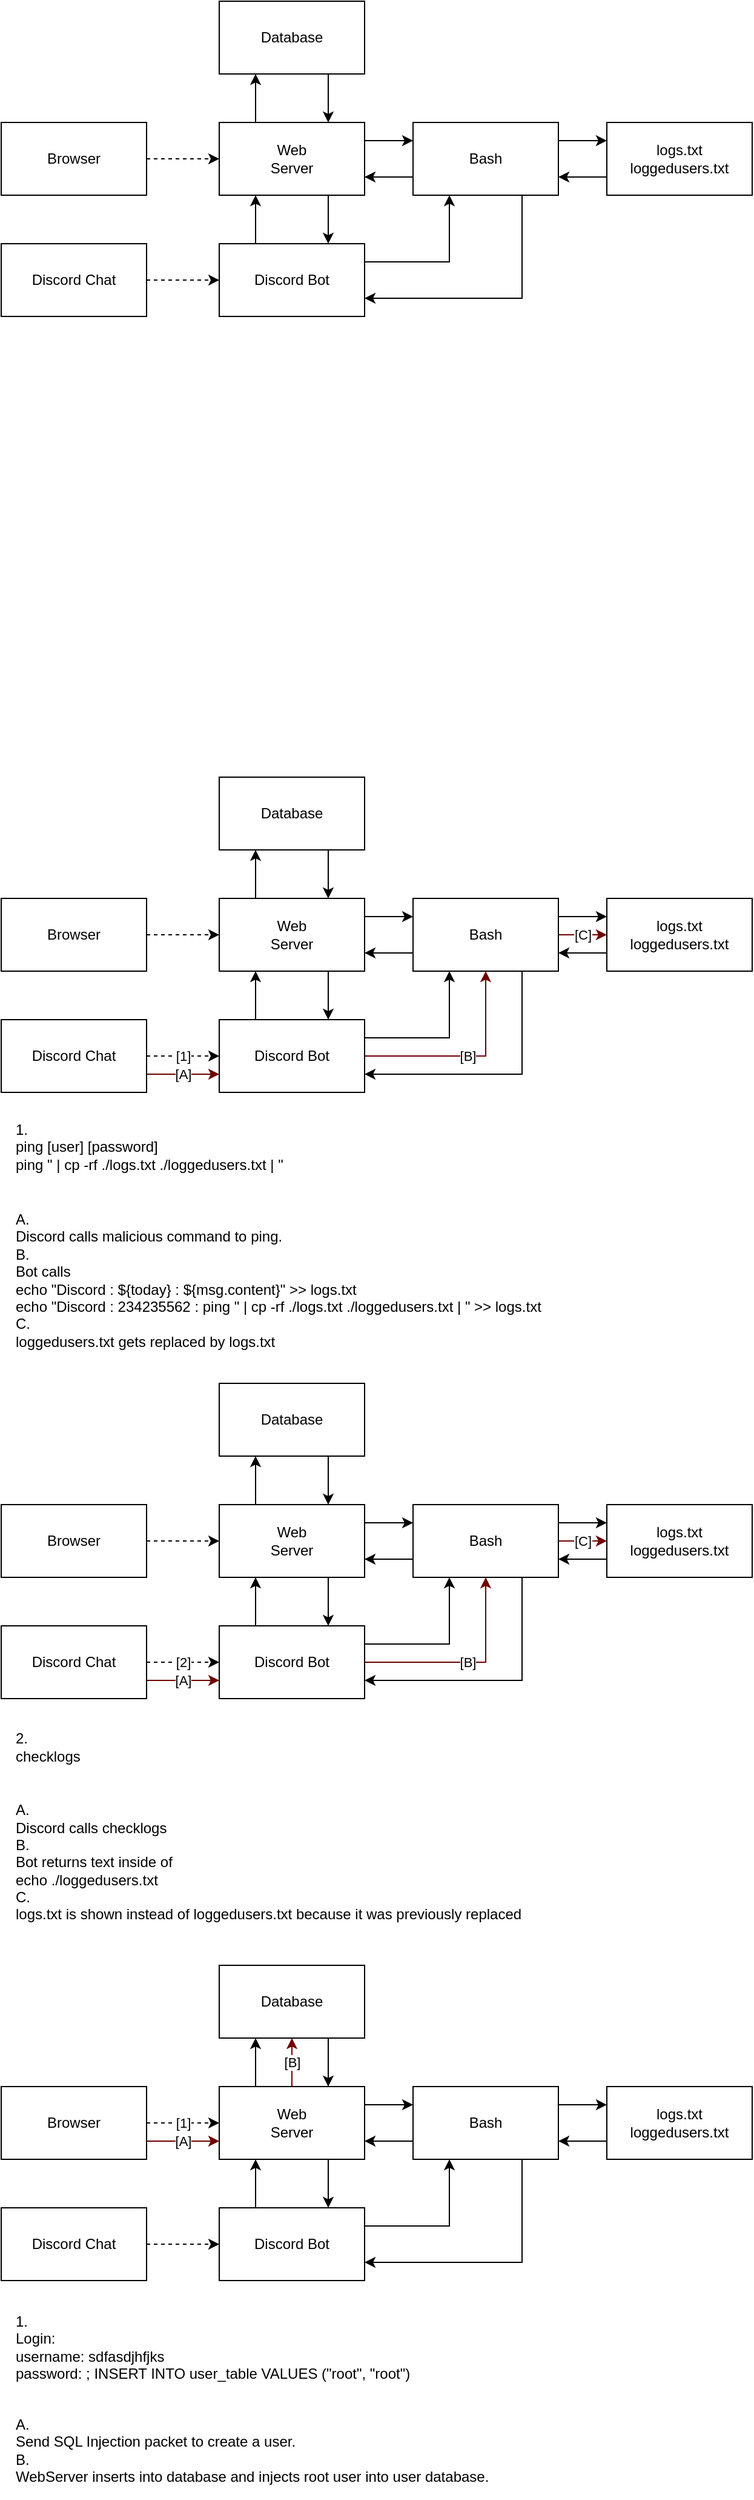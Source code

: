 <mxfile version="17.4.2" type="device"><diagram id="t9UV2tY8Uby5WgUVveTs" name="Page-1"><mxGraphModel dx="1422" dy="1945" grid="1" gridSize="10" guides="1" tooltips="1" connect="1" arrows="1" fold="1" page="1" pageScale="1" pageWidth="850" pageHeight="1100" math="0" shadow="0"><root><mxCell id="0"/><mxCell id="1" parent="0"/><mxCell id="3jtnX846RXncLo9VYlFn-4" style="edgeStyle=orthogonalEdgeStyle;rounded=0;orthogonalLoop=1;jettySize=auto;html=1;exitX=0.25;exitY=0;exitDx=0;exitDy=0;entryX=0.25;entryY=1;entryDx=0;entryDy=0;" edge="1" parent="1" source="3jtnX846RXncLo9VYlFn-5" target="3jtnX846RXncLo9VYlFn-12"><mxGeometry relative="1" as="geometry"/></mxCell><mxCell id="3jtnX846RXncLo9VYlFn-33" style="edgeStyle=orthogonalEdgeStyle;rounded=0;orthogonalLoop=1;jettySize=auto;html=1;exitX=1;exitY=0.25;exitDx=0;exitDy=0;entryX=0.25;entryY=1;entryDx=0;entryDy=0;" edge="1" parent="1" source="3jtnX846RXncLo9VYlFn-5" target="3jtnX846RXncLo9VYlFn-9"><mxGeometry relative="1" as="geometry"/></mxCell><mxCell id="3jtnX846RXncLo9VYlFn-35" value="[B]" style="edgeStyle=orthogonalEdgeStyle;rounded=0;orthogonalLoop=1;jettySize=auto;html=1;exitX=1;exitY=0.5;exitDx=0;exitDy=0;entryX=0.5;entryY=1;entryDx=0;entryDy=0;fillColor=#a20025;strokeColor=#6F0000;" edge="1" parent="1" source="3jtnX846RXncLo9VYlFn-5" target="3jtnX846RXncLo9VYlFn-9"><mxGeometry relative="1" as="geometry"/></mxCell><mxCell id="3jtnX846RXncLo9VYlFn-5" value="Discord Bot" style="rounded=0;whiteSpace=wrap;html=1;" vertex="1" parent="1"><mxGeometry x="240" y="500" width="120" height="60" as="geometry"/></mxCell><mxCell id="3jtnX846RXncLo9VYlFn-21" style="edgeStyle=orthogonalEdgeStyle;rounded=0;orthogonalLoop=1;jettySize=auto;html=1;exitX=0.75;exitY=1;exitDx=0;exitDy=0;entryX=0.75;entryY=0;entryDx=0;entryDy=0;" edge="1" parent="1" source="3jtnX846RXncLo9VYlFn-7" target="3jtnX846RXncLo9VYlFn-12"><mxGeometry relative="1" as="geometry"/></mxCell><mxCell id="3jtnX846RXncLo9VYlFn-7" value="Database" style="rounded=0;whiteSpace=wrap;html=1;" vertex="1" parent="1"><mxGeometry x="240" y="300" width="120" height="60" as="geometry"/></mxCell><mxCell id="3jtnX846RXncLo9VYlFn-24" style="edgeStyle=orthogonalEdgeStyle;rounded=0;orthogonalLoop=1;jettySize=auto;html=1;exitX=0;exitY=0.75;exitDx=0;exitDy=0;entryX=1;entryY=0.75;entryDx=0;entryDy=0;" edge="1" parent="1" source="3jtnX846RXncLo9VYlFn-9" target="3jtnX846RXncLo9VYlFn-12"><mxGeometry relative="1" as="geometry"/></mxCell><mxCell id="3jtnX846RXncLo9VYlFn-27" style="edgeStyle=orthogonalEdgeStyle;rounded=0;orthogonalLoop=1;jettySize=auto;html=1;exitX=1;exitY=0.25;exitDx=0;exitDy=0;entryX=0;entryY=0.25;entryDx=0;entryDy=0;" edge="1" parent="1" source="3jtnX846RXncLo9VYlFn-9" target="3jtnX846RXncLo9VYlFn-18"><mxGeometry relative="1" as="geometry"/></mxCell><mxCell id="3jtnX846RXncLo9VYlFn-34" style="edgeStyle=orthogonalEdgeStyle;rounded=0;orthogonalLoop=1;jettySize=auto;html=1;exitX=0.75;exitY=1;exitDx=0;exitDy=0;entryX=1;entryY=0.75;entryDx=0;entryDy=0;" edge="1" parent="1" source="3jtnX846RXncLo9VYlFn-9" target="3jtnX846RXncLo9VYlFn-5"><mxGeometry relative="1" as="geometry"/></mxCell><mxCell id="3jtnX846RXncLo9VYlFn-36" value="[C]" style="edgeStyle=orthogonalEdgeStyle;rounded=0;orthogonalLoop=1;jettySize=auto;html=1;exitX=1;exitY=0.5;exitDx=0;exitDy=0;entryX=0;entryY=0.5;entryDx=0;entryDy=0;fillColor=#a20025;strokeColor=#6F0000;" edge="1" parent="1" source="3jtnX846RXncLo9VYlFn-9" target="3jtnX846RXncLo9VYlFn-18"><mxGeometry relative="1" as="geometry"/></mxCell><mxCell id="3jtnX846RXncLo9VYlFn-9" value="Bash" style="rounded=0;whiteSpace=wrap;html=1;" vertex="1" parent="1"><mxGeometry x="400" y="400" width="120" height="60" as="geometry"/></mxCell><mxCell id="3jtnX846RXncLo9VYlFn-10" style="edgeStyle=orthogonalEdgeStyle;rounded=0;orthogonalLoop=1;jettySize=auto;html=1;exitX=0.75;exitY=1;exitDx=0;exitDy=0;entryX=0.75;entryY=0;entryDx=0;entryDy=0;" edge="1" parent="1" source="3jtnX846RXncLo9VYlFn-12" target="3jtnX846RXncLo9VYlFn-5"><mxGeometry relative="1" as="geometry"/></mxCell><mxCell id="3jtnX846RXncLo9VYlFn-20" style="edgeStyle=orthogonalEdgeStyle;rounded=0;orthogonalLoop=1;jettySize=auto;html=1;exitX=0.25;exitY=0;exitDx=0;exitDy=0;entryX=0.25;entryY=1;entryDx=0;entryDy=0;" edge="1" parent="1" source="3jtnX846RXncLo9VYlFn-12" target="3jtnX846RXncLo9VYlFn-7"><mxGeometry relative="1" as="geometry"/></mxCell><mxCell id="3jtnX846RXncLo9VYlFn-23" style="edgeStyle=orthogonalEdgeStyle;rounded=0;orthogonalLoop=1;jettySize=auto;html=1;exitX=1;exitY=0.25;exitDx=0;exitDy=0;entryX=0;entryY=0.25;entryDx=0;entryDy=0;" edge="1" parent="1" source="3jtnX846RXncLo9VYlFn-12" target="3jtnX846RXncLo9VYlFn-9"><mxGeometry relative="1" as="geometry"/></mxCell><mxCell id="3jtnX846RXncLo9VYlFn-12" value="Web &lt;br&gt;Server" style="rounded=0;whiteSpace=wrap;html=1;" vertex="1" parent="1"><mxGeometry x="240" y="400" width="120" height="60" as="geometry"/></mxCell><mxCell id="3jtnX846RXncLo9VYlFn-13" value="[1]" style="edgeStyle=orthogonalEdgeStyle;rounded=0;orthogonalLoop=1;jettySize=auto;html=1;exitX=1;exitY=0.5;exitDx=0;exitDy=0;entryX=0;entryY=0.5;entryDx=0;entryDy=0;dashed=1;" edge="1" parent="1" source="3jtnX846RXncLo9VYlFn-14" target="3jtnX846RXncLo9VYlFn-5"><mxGeometry relative="1" as="geometry"><Array as="points"><mxPoint x="210" y="530"/><mxPoint x="210" y="530"/></Array></mxGeometry></mxCell><mxCell id="3jtnX846RXncLo9VYlFn-29" value="[A]" style="edgeStyle=orthogonalEdgeStyle;rounded=0;orthogonalLoop=1;jettySize=auto;html=1;exitX=1;exitY=0.75;exitDx=0;exitDy=0;entryX=0;entryY=0.75;entryDx=0;entryDy=0;fillColor=#a20025;strokeColor=#6F0000;" edge="1" parent="1" source="3jtnX846RXncLo9VYlFn-14" target="3jtnX846RXncLo9VYlFn-5"><mxGeometry relative="1" as="geometry"/></mxCell><mxCell id="3jtnX846RXncLo9VYlFn-14" value="Discord Chat" style="rounded=0;whiteSpace=wrap;html=1;" vertex="1" parent="1"><mxGeometry x="60" y="500" width="120" height="60" as="geometry"/></mxCell><mxCell id="3jtnX846RXncLo9VYlFn-15" style="edgeStyle=orthogonalEdgeStyle;rounded=0;orthogonalLoop=1;jettySize=auto;html=1;exitX=1;exitY=0.5;exitDx=0;exitDy=0;entryX=0;entryY=0.5;entryDx=0;entryDy=0;dashed=1;" edge="1" parent="1" source="3jtnX846RXncLo9VYlFn-16" target="3jtnX846RXncLo9VYlFn-12"><mxGeometry relative="1" as="geometry"/></mxCell><mxCell id="3jtnX846RXncLo9VYlFn-16" value="Browser" style="rounded=0;whiteSpace=wrap;html=1;" vertex="1" parent="1"><mxGeometry x="60" y="400" width="120" height="60" as="geometry"/></mxCell><mxCell id="3jtnX846RXncLo9VYlFn-17" value="1.&lt;br&gt;ping [user] [password]&lt;br&gt;ping &quot; | cp -rf ./logs.txt ./loggedusers.txt | &quot;" style="text;html=1;strokeColor=none;fillColor=none;align=left;verticalAlign=middle;whiteSpace=wrap;rounded=0;" vertex="1" parent="1"><mxGeometry x="70" y="570" width="270" height="70" as="geometry"/></mxCell><mxCell id="3jtnX846RXncLo9VYlFn-28" style="edgeStyle=orthogonalEdgeStyle;rounded=0;orthogonalLoop=1;jettySize=auto;html=1;exitX=0;exitY=0.75;exitDx=0;exitDy=0;entryX=1;entryY=0.75;entryDx=0;entryDy=0;" edge="1" parent="1" source="3jtnX846RXncLo9VYlFn-18" target="3jtnX846RXncLo9VYlFn-9"><mxGeometry relative="1" as="geometry"/></mxCell><mxCell id="3jtnX846RXncLo9VYlFn-18" value="logs.txt&lt;br&gt;loggedusers.txt" style="rounded=0;whiteSpace=wrap;html=1;" vertex="1" parent="1"><mxGeometry x="560" y="400" width="120" height="60" as="geometry"/></mxCell><mxCell id="3jtnX846RXncLo9VYlFn-37" style="edgeStyle=orthogonalEdgeStyle;rounded=0;orthogonalLoop=1;jettySize=auto;html=1;exitX=0.25;exitY=0;exitDx=0;exitDy=0;entryX=0.25;entryY=1;entryDx=0;entryDy=0;" edge="1" parent="1" source="3jtnX846RXncLo9VYlFn-40" target="3jtnX846RXncLo9VYlFn-51"><mxGeometry relative="1" as="geometry"/></mxCell><mxCell id="3jtnX846RXncLo9VYlFn-38" style="edgeStyle=orthogonalEdgeStyle;rounded=0;orthogonalLoop=1;jettySize=auto;html=1;exitX=1;exitY=0.25;exitDx=0;exitDy=0;entryX=0.25;entryY=1;entryDx=0;entryDy=0;" edge="1" parent="1" source="3jtnX846RXncLo9VYlFn-40" target="3jtnX846RXncLo9VYlFn-47"><mxGeometry relative="1" as="geometry"/></mxCell><mxCell id="3jtnX846RXncLo9VYlFn-40" value="Discord Bot" style="rounded=0;whiteSpace=wrap;html=1;" vertex="1" parent="1"><mxGeometry x="240" y="-140" width="120" height="60" as="geometry"/></mxCell><mxCell id="3jtnX846RXncLo9VYlFn-41" style="edgeStyle=orthogonalEdgeStyle;rounded=0;orthogonalLoop=1;jettySize=auto;html=1;exitX=0.75;exitY=1;exitDx=0;exitDy=0;entryX=0.75;entryY=0;entryDx=0;entryDy=0;" edge="1" parent="1" source="3jtnX846RXncLo9VYlFn-42" target="3jtnX846RXncLo9VYlFn-51"><mxGeometry relative="1" as="geometry"/></mxCell><mxCell id="3jtnX846RXncLo9VYlFn-42" value="Database" style="rounded=0;whiteSpace=wrap;html=1;" vertex="1" parent="1"><mxGeometry x="240" y="-340" width="120" height="60" as="geometry"/></mxCell><mxCell id="3jtnX846RXncLo9VYlFn-43" style="edgeStyle=orthogonalEdgeStyle;rounded=0;orthogonalLoop=1;jettySize=auto;html=1;exitX=0;exitY=0.75;exitDx=0;exitDy=0;entryX=1;entryY=0.75;entryDx=0;entryDy=0;" edge="1" parent="1" source="3jtnX846RXncLo9VYlFn-47" target="3jtnX846RXncLo9VYlFn-51"><mxGeometry relative="1" as="geometry"/></mxCell><mxCell id="3jtnX846RXncLo9VYlFn-44" style="edgeStyle=orthogonalEdgeStyle;rounded=0;orthogonalLoop=1;jettySize=auto;html=1;exitX=1;exitY=0.25;exitDx=0;exitDy=0;entryX=0;entryY=0.25;entryDx=0;entryDy=0;" edge="1" parent="1" source="3jtnX846RXncLo9VYlFn-47" target="3jtnX846RXncLo9VYlFn-59"><mxGeometry relative="1" as="geometry"/></mxCell><mxCell id="3jtnX846RXncLo9VYlFn-45" style="edgeStyle=orthogonalEdgeStyle;rounded=0;orthogonalLoop=1;jettySize=auto;html=1;exitX=0.75;exitY=1;exitDx=0;exitDy=0;entryX=1;entryY=0.75;entryDx=0;entryDy=0;" edge="1" parent="1" source="3jtnX846RXncLo9VYlFn-47" target="3jtnX846RXncLo9VYlFn-40"><mxGeometry relative="1" as="geometry"/></mxCell><mxCell id="3jtnX846RXncLo9VYlFn-47" value="Bash" style="rounded=0;whiteSpace=wrap;html=1;" vertex="1" parent="1"><mxGeometry x="400" y="-240" width="120" height="60" as="geometry"/></mxCell><mxCell id="3jtnX846RXncLo9VYlFn-48" style="edgeStyle=orthogonalEdgeStyle;rounded=0;orthogonalLoop=1;jettySize=auto;html=1;exitX=0.75;exitY=1;exitDx=0;exitDy=0;entryX=0.75;entryY=0;entryDx=0;entryDy=0;" edge="1" parent="1" source="3jtnX846RXncLo9VYlFn-51" target="3jtnX846RXncLo9VYlFn-40"><mxGeometry relative="1" as="geometry"/></mxCell><mxCell id="3jtnX846RXncLo9VYlFn-49" style="edgeStyle=orthogonalEdgeStyle;rounded=0;orthogonalLoop=1;jettySize=auto;html=1;exitX=0.25;exitY=0;exitDx=0;exitDy=0;entryX=0.25;entryY=1;entryDx=0;entryDy=0;" edge="1" parent="1" source="3jtnX846RXncLo9VYlFn-51" target="3jtnX846RXncLo9VYlFn-42"><mxGeometry relative="1" as="geometry"/></mxCell><mxCell id="3jtnX846RXncLo9VYlFn-50" style="edgeStyle=orthogonalEdgeStyle;rounded=0;orthogonalLoop=1;jettySize=auto;html=1;exitX=1;exitY=0.25;exitDx=0;exitDy=0;entryX=0;entryY=0.25;entryDx=0;entryDy=0;" edge="1" parent="1" source="3jtnX846RXncLo9VYlFn-51" target="3jtnX846RXncLo9VYlFn-47"><mxGeometry relative="1" as="geometry"/></mxCell><mxCell id="3jtnX846RXncLo9VYlFn-51" value="Web &lt;br&gt;Server" style="rounded=0;whiteSpace=wrap;html=1;" vertex="1" parent="1"><mxGeometry x="240" y="-240" width="120" height="60" as="geometry"/></mxCell><mxCell id="3jtnX846RXncLo9VYlFn-60" style="edgeStyle=orthogonalEdgeStyle;rounded=0;orthogonalLoop=1;jettySize=auto;html=1;exitX=1;exitY=0.5;exitDx=0;exitDy=0;entryX=0;entryY=0.5;entryDx=0;entryDy=0;dashed=1;" edge="1" parent="1" source="3jtnX846RXncLo9VYlFn-54" target="3jtnX846RXncLo9VYlFn-40"><mxGeometry relative="1" as="geometry"/></mxCell><mxCell id="3jtnX846RXncLo9VYlFn-54" value="Discord Chat" style="rounded=0;whiteSpace=wrap;html=1;" vertex="1" parent="1"><mxGeometry x="60" y="-140" width="120" height="60" as="geometry"/></mxCell><mxCell id="3jtnX846RXncLo9VYlFn-55" style="edgeStyle=orthogonalEdgeStyle;rounded=0;orthogonalLoop=1;jettySize=auto;html=1;exitX=1;exitY=0.5;exitDx=0;exitDy=0;entryX=0;entryY=0.5;entryDx=0;entryDy=0;dashed=1;" edge="1" parent="1" source="3jtnX846RXncLo9VYlFn-56" target="3jtnX846RXncLo9VYlFn-51"><mxGeometry relative="1" as="geometry"/></mxCell><mxCell id="3jtnX846RXncLo9VYlFn-56" value="Browser" style="rounded=0;whiteSpace=wrap;html=1;" vertex="1" parent="1"><mxGeometry x="60" y="-240" width="120" height="60" as="geometry"/></mxCell><mxCell id="3jtnX846RXncLo9VYlFn-58" style="edgeStyle=orthogonalEdgeStyle;rounded=0;orthogonalLoop=1;jettySize=auto;html=1;exitX=0;exitY=0.75;exitDx=0;exitDy=0;entryX=1;entryY=0.75;entryDx=0;entryDy=0;" edge="1" parent="1" source="3jtnX846RXncLo9VYlFn-59" target="3jtnX846RXncLo9VYlFn-47"><mxGeometry relative="1" as="geometry"/></mxCell><mxCell id="3jtnX846RXncLo9VYlFn-59" value="logs.txt&lt;br&gt;loggedusers.txt" style="rounded=0;whiteSpace=wrap;html=1;" vertex="1" parent="1"><mxGeometry x="560" y="-240" width="120" height="60" as="geometry"/></mxCell><mxCell id="3jtnX846RXncLo9VYlFn-61" value="A.&lt;br&gt;Discord calls malicious command to ping.&lt;br&gt;B.&lt;br&gt;Bot calls&amp;nbsp;&lt;br&gt;echo &quot;Discord : ${today} : ${msg.content}&quot; &amp;gt;&amp;gt; logs.txt&lt;br&gt;echo &quot;Discord : 234235562 : ping &quot; | cp -rf ./logs.txt ./loggedusers.txt | &quot; &amp;gt;&amp;gt; logs.txt&lt;br&gt;C.&lt;br&gt;loggedusers.txt gets replaced by logs.txt" style="text;html=1;strokeColor=none;fillColor=none;align=left;verticalAlign=middle;whiteSpace=wrap;rounded=0;" vertex="1" parent="1"><mxGeometry x="70" y="650" width="530" height="130" as="geometry"/></mxCell><mxCell id="3jtnX846RXncLo9VYlFn-62" style="edgeStyle=orthogonalEdgeStyle;rounded=0;orthogonalLoop=1;jettySize=auto;html=1;exitX=0.25;exitY=0;exitDx=0;exitDy=0;entryX=0.25;entryY=1;entryDx=0;entryDy=0;" edge="1" parent="1" source="3jtnX846RXncLo9VYlFn-65" target="3jtnX846RXncLo9VYlFn-76"><mxGeometry relative="1" as="geometry"/></mxCell><mxCell id="3jtnX846RXncLo9VYlFn-63" style="edgeStyle=orthogonalEdgeStyle;rounded=0;orthogonalLoop=1;jettySize=auto;html=1;exitX=1;exitY=0.25;exitDx=0;exitDy=0;entryX=0.25;entryY=1;entryDx=0;entryDy=0;" edge="1" parent="1" source="3jtnX846RXncLo9VYlFn-65" target="3jtnX846RXncLo9VYlFn-72"><mxGeometry relative="1" as="geometry"/></mxCell><mxCell id="3jtnX846RXncLo9VYlFn-64" value="[B]" style="edgeStyle=orthogonalEdgeStyle;rounded=0;orthogonalLoop=1;jettySize=auto;html=1;exitX=1;exitY=0.5;exitDx=0;exitDy=0;entryX=0.5;entryY=1;entryDx=0;entryDy=0;fillColor=#a20025;strokeColor=#6F0000;" edge="1" parent="1" source="3jtnX846RXncLo9VYlFn-65" target="3jtnX846RXncLo9VYlFn-72"><mxGeometry relative="1" as="geometry"/></mxCell><mxCell id="3jtnX846RXncLo9VYlFn-65" value="Discord Bot" style="rounded=0;whiteSpace=wrap;html=1;" vertex="1" parent="1"><mxGeometry x="240" y="1000" width="120" height="60" as="geometry"/></mxCell><mxCell id="3jtnX846RXncLo9VYlFn-66" style="edgeStyle=orthogonalEdgeStyle;rounded=0;orthogonalLoop=1;jettySize=auto;html=1;exitX=0.75;exitY=1;exitDx=0;exitDy=0;entryX=0.75;entryY=0;entryDx=0;entryDy=0;" edge="1" parent="1" source="3jtnX846RXncLo9VYlFn-67" target="3jtnX846RXncLo9VYlFn-76"><mxGeometry relative="1" as="geometry"/></mxCell><mxCell id="3jtnX846RXncLo9VYlFn-67" value="Database" style="rounded=0;whiteSpace=wrap;html=1;" vertex="1" parent="1"><mxGeometry x="240" y="800" width="120" height="60" as="geometry"/></mxCell><mxCell id="3jtnX846RXncLo9VYlFn-68" style="edgeStyle=orthogonalEdgeStyle;rounded=0;orthogonalLoop=1;jettySize=auto;html=1;exitX=0;exitY=0.75;exitDx=0;exitDy=0;entryX=1;entryY=0.75;entryDx=0;entryDy=0;" edge="1" parent="1" source="3jtnX846RXncLo9VYlFn-72" target="3jtnX846RXncLo9VYlFn-76"><mxGeometry relative="1" as="geometry"/></mxCell><mxCell id="3jtnX846RXncLo9VYlFn-69" style="edgeStyle=orthogonalEdgeStyle;rounded=0;orthogonalLoop=1;jettySize=auto;html=1;exitX=1;exitY=0.25;exitDx=0;exitDy=0;entryX=0;entryY=0.25;entryDx=0;entryDy=0;" edge="1" parent="1" source="3jtnX846RXncLo9VYlFn-72" target="3jtnX846RXncLo9VYlFn-84"><mxGeometry relative="1" as="geometry"/></mxCell><mxCell id="3jtnX846RXncLo9VYlFn-70" style="edgeStyle=orthogonalEdgeStyle;rounded=0;orthogonalLoop=1;jettySize=auto;html=1;exitX=0.75;exitY=1;exitDx=0;exitDy=0;entryX=1;entryY=0.75;entryDx=0;entryDy=0;" edge="1" parent="1" source="3jtnX846RXncLo9VYlFn-72" target="3jtnX846RXncLo9VYlFn-65"><mxGeometry relative="1" as="geometry"/></mxCell><mxCell id="3jtnX846RXncLo9VYlFn-71" value="[C]" style="edgeStyle=orthogonalEdgeStyle;rounded=0;orthogonalLoop=1;jettySize=auto;html=1;exitX=1;exitY=0.5;exitDx=0;exitDy=0;entryX=0;entryY=0.5;entryDx=0;entryDy=0;fillColor=#a20025;strokeColor=#6F0000;" edge="1" parent="1" source="3jtnX846RXncLo9VYlFn-72" target="3jtnX846RXncLo9VYlFn-84"><mxGeometry relative="1" as="geometry"/></mxCell><mxCell id="3jtnX846RXncLo9VYlFn-72" value="Bash" style="rounded=0;whiteSpace=wrap;html=1;" vertex="1" parent="1"><mxGeometry x="400" y="900" width="120" height="60" as="geometry"/></mxCell><mxCell id="3jtnX846RXncLo9VYlFn-73" style="edgeStyle=orthogonalEdgeStyle;rounded=0;orthogonalLoop=1;jettySize=auto;html=1;exitX=0.75;exitY=1;exitDx=0;exitDy=0;entryX=0.75;entryY=0;entryDx=0;entryDy=0;" edge="1" parent="1" source="3jtnX846RXncLo9VYlFn-76" target="3jtnX846RXncLo9VYlFn-65"><mxGeometry relative="1" as="geometry"/></mxCell><mxCell id="3jtnX846RXncLo9VYlFn-74" style="edgeStyle=orthogonalEdgeStyle;rounded=0;orthogonalLoop=1;jettySize=auto;html=1;exitX=0.25;exitY=0;exitDx=0;exitDy=0;entryX=0.25;entryY=1;entryDx=0;entryDy=0;" edge="1" parent="1" source="3jtnX846RXncLo9VYlFn-76" target="3jtnX846RXncLo9VYlFn-67"><mxGeometry relative="1" as="geometry"/></mxCell><mxCell id="3jtnX846RXncLo9VYlFn-75" style="edgeStyle=orthogonalEdgeStyle;rounded=0;orthogonalLoop=1;jettySize=auto;html=1;exitX=1;exitY=0.25;exitDx=0;exitDy=0;entryX=0;entryY=0.25;entryDx=0;entryDy=0;" edge="1" parent="1" source="3jtnX846RXncLo9VYlFn-76" target="3jtnX846RXncLo9VYlFn-72"><mxGeometry relative="1" as="geometry"/></mxCell><mxCell id="3jtnX846RXncLo9VYlFn-76" value="Web &lt;br&gt;Server" style="rounded=0;whiteSpace=wrap;html=1;" vertex="1" parent="1"><mxGeometry x="240" y="900" width="120" height="60" as="geometry"/></mxCell><mxCell id="3jtnX846RXncLo9VYlFn-77" value="[2]" style="edgeStyle=orthogonalEdgeStyle;rounded=0;orthogonalLoop=1;jettySize=auto;html=1;exitX=1;exitY=0.5;exitDx=0;exitDy=0;entryX=0;entryY=0.5;entryDx=0;entryDy=0;dashed=1;" edge="1" parent="1" source="3jtnX846RXncLo9VYlFn-79" target="3jtnX846RXncLo9VYlFn-65"><mxGeometry relative="1" as="geometry"><Array as="points"><mxPoint x="210" y="1030"/><mxPoint x="210" y="1030"/></Array></mxGeometry></mxCell><mxCell id="3jtnX846RXncLo9VYlFn-78" value="[A]" style="edgeStyle=orthogonalEdgeStyle;rounded=0;orthogonalLoop=1;jettySize=auto;html=1;exitX=1;exitY=0.75;exitDx=0;exitDy=0;entryX=0;entryY=0.75;entryDx=0;entryDy=0;fillColor=#a20025;strokeColor=#6F0000;" edge="1" parent="1" source="3jtnX846RXncLo9VYlFn-79" target="3jtnX846RXncLo9VYlFn-65"><mxGeometry relative="1" as="geometry"/></mxCell><mxCell id="3jtnX846RXncLo9VYlFn-79" value="Discord Chat" style="rounded=0;whiteSpace=wrap;html=1;" vertex="1" parent="1"><mxGeometry x="60" y="1000" width="120" height="60" as="geometry"/></mxCell><mxCell id="3jtnX846RXncLo9VYlFn-80" style="edgeStyle=orthogonalEdgeStyle;rounded=0;orthogonalLoop=1;jettySize=auto;html=1;exitX=1;exitY=0.5;exitDx=0;exitDy=0;entryX=0;entryY=0.5;entryDx=0;entryDy=0;dashed=1;" edge="1" parent="1" source="3jtnX846RXncLo9VYlFn-81" target="3jtnX846RXncLo9VYlFn-76"><mxGeometry relative="1" as="geometry"/></mxCell><mxCell id="3jtnX846RXncLo9VYlFn-81" value="Browser" style="rounded=0;whiteSpace=wrap;html=1;" vertex="1" parent="1"><mxGeometry x="60" y="900" width="120" height="60" as="geometry"/></mxCell><mxCell id="3jtnX846RXncLo9VYlFn-82" value="2.&lt;br&gt;checklogs" style="text;html=1;strokeColor=none;fillColor=none;align=left;verticalAlign=middle;whiteSpace=wrap;rounded=0;" vertex="1" parent="1"><mxGeometry x="70" y="1080" width="270" height="40" as="geometry"/></mxCell><mxCell id="3jtnX846RXncLo9VYlFn-83" style="edgeStyle=orthogonalEdgeStyle;rounded=0;orthogonalLoop=1;jettySize=auto;html=1;exitX=0;exitY=0.75;exitDx=0;exitDy=0;entryX=1;entryY=0.75;entryDx=0;entryDy=0;" edge="1" parent="1" source="3jtnX846RXncLo9VYlFn-84" target="3jtnX846RXncLo9VYlFn-72"><mxGeometry relative="1" as="geometry"/></mxCell><mxCell id="3jtnX846RXncLo9VYlFn-84" value="logs.txt&lt;br&gt;loggedusers.txt" style="rounded=0;whiteSpace=wrap;html=1;" vertex="1" parent="1"><mxGeometry x="560" y="900" width="120" height="60" as="geometry"/></mxCell><mxCell id="3jtnX846RXncLo9VYlFn-85" value="A.&lt;br&gt;Discord calls checklogs&lt;br&gt;B.&lt;br&gt;Bot returns text inside of&lt;br&gt;echo ./loggedusers.txt&lt;br&gt;C.&lt;br&gt;logs.txt is shown instead of loggedusers.txt because it was previously replaced" style="text;html=1;strokeColor=none;fillColor=none;align=left;verticalAlign=middle;whiteSpace=wrap;rounded=0;" vertex="1" parent="1"><mxGeometry x="70" y="1130" width="530" height="130" as="geometry"/></mxCell><mxCell id="3jtnX846RXncLo9VYlFn-86" style="edgeStyle=orthogonalEdgeStyle;rounded=0;orthogonalLoop=1;jettySize=auto;html=1;exitX=0.25;exitY=0;exitDx=0;exitDy=0;entryX=0.25;entryY=1;entryDx=0;entryDy=0;" edge="1" parent="1" source="3jtnX846RXncLo9VYlFn-89" target="3jtnX846RXncLo9VYlFn-100"><mxGeometry relative="1" as="geometry"/></mxCell><mxCell id="3jtnX846RXncLo9VYlFn-87" style="edgeStyle=orthogonalEdgeStyle;rounded=0;orthogonalLoop=1;jettySize=auto;html=1;exitX=1;exitY=0.25;exitDx=0;exitDy=0;entryX=0.25;entryY=1;entryDx=0;entryDy=0;" edge="1" parent="1" source="3jtnX846RXncLo9VYlFn-89" target="3jtnX846RXncLo9VYlFn-96"><mxGeometry relative="1" as="geometry"/></mxCell><mxCell id="3jtnX846RXncLo9VYlFn-89" value="Discord Bot" style="rounded=0;whiteSpace=wrap;html=1;" vertex="1" parent="1"><mxGeometry x="240" y="1480" width="120" height="60" as="geometry"/></mxCell><mxCell id="3jtnX846RXncLo9VYlFn-90" style="edgeStyle=orthogonalEdgeStyle;rounded=0;orthogonalLoop=1;jettySize=auto;html=1;exitX=0.75;exitY=1;exitDx=0;exitDy=0;entryX=0.75;entryY=0;entryDx=0;entryDy=0;" edge="1" parent="1" source="3jtnX846RXncLo9VYlFn-91" target="3jtnX846RXncLo9VYlFn-100"><mxGeometry relative="1" as="geometry"/></mxCell><mxCell id="3jtnX846RXncLo9VYlFn-91" value="Database" style="rounded=0;whiteSpace=wrap;html=1;" vertex="1" parent="1"><mxGeometry x="240" y="1280" width="120" height="60" as="geometry"/></mxCell><mxCell id="3jtnX846RXncLo9VYlFn-92" style="edgeStyle=orthogonalEdgeStyle;rounded=0;orthogonalLoop=1;jettySize=auto;html=1;exitX=0;exitY=0.75;exitDx=0;exitDy=0;entryX=1;entryY=0.75;entryDx=0;entryDy=0;" edge="1" parent="1" source="3jtnX846RXncLo9VYlFn-96" target="3jtnX846RXncLo9VYlFn-100"><mxGeometry relative="1" as="geometry"/></mxCell><mxCell id="3jtnX846RXncLo9VYlFn-93" style="edgeStyle=orthogonalEdgeStyle;rounded=0;orthogonalLoop=1;jettySize=auto;html=1;exitX=1;exitY=0.25;exitDx=0;exitDy=0;entryX=0;entryY=0.25;entryDx=0;entryDy=0;" edge="1" parent="1" source="3jtnX846RXncLo9VYlFn-96" target="3jtnX846RXncLo9VYlFn-108"><mxGeometry relative="1" as="geometry"/></mxCell><mxCell id="3jtnX846RXncLo9VYlFn-94" style="edgeStyle=orthogonalEdgeStyle;rounded=0;orthogonalLoop=1;jettySize=auto;html=1;exitX=0.75;exitY=1;exitDx=0;exitDy=0;entryX=1;entryY=0.75;entryDx=0;entryDy=0;" edge="1" parent="1" source="3jtnX846RXncLo9VYlFn-96" target="3jtnX846RXncLo9VYlFn-89"><mxGeometry relative="1" as="geometry"/></mxCell><mxCell id="3jtnX846RXncLo9VYlFn-96" value="Bash" style="rounded=0;whiteSpace=wrap;html=1;" vertex="1" parent="1"><mxGeometry x="400" y="1380" width="120" height="60" as="geometry"/></mxCell><mxCell id="3jtnX846RXncLo9VYlFn-97" style="edgeStyle=orthogonalEdgeStyle;rounded=0;orthogonalLoop=1;jettySize=auto;html=1;exitX=0.75;exitY=1;exitDx=0;exitDy=0;entryX=0.75;entryY=0;entryDx=0;entryDy=0;" edge="1" parent="1" source="3jtnX846RXncLo9VYlFn-100" target="3jtnX846RXncLo9VYlFn-89"><mxGeometry relative="1" as="geometry"/></mxCell><mxCell id="3jtnX846RXncLo9VYlFn-98" style="edgeStyle=orthogonalEdgeStyle;rounded=0;orthogonalLoop=1;jettySize=auto;html=1;exitX=0.25;exitY=0;exitDx=0;exitDy=0;entryX=0.25;entryY=1;entryDx=0;entryDy=0;" edge="1" parent="1" source="3jtnX846RXncLo9VYlFn-100" target="3jtnX846RXncLo9VYlFn-91"><mxGeometry relative="1" as="geometry"/></mxCell><mxCell id="3jtnX846RXncLo9VYlFn-99" style="edgeStyle=orthogonalEdgeStyle;rounded=0;orthogonalLoop=1;jettySize=auto;html=1;exitX=1;exitY=0.25;exitDx=0;exitDy=0;entryX=0;entryY=0.25;entryDx=0;entryDy=0;" edge="1" parent="1" source="3jtnX846RXncLo9VYlFn-100" target="3jtnX846RXncLo9VYlFn-96"><mxGeometry relative="1" as="geometry"/></mxCell><mxCell id="3jtnX846RXncLo9VYlFn-111" value="[B]" style="edgeStyle=orthogonalEdgeStyle;rounded=0;orthogonalLoop=1;jettySize=auto;html=1;exitX=0.5;exitY=0;exitDx=0;exitDy=0;entryX=0.5;entryY=1;entryDx=0;entryDy=0;fillColor=#a20025;strokeColor=#6F0000;" edge="1" parent="1" source="3jtnX846RXncLo9VYlFn-100" target="3jtnX846RXncLo9VYlFn-91"><mxGeometry relative="1" as="geometry"/></mxCell><mxCell id="3jtnX846RXncLo9VYlFn-100" value="Web &lt;br&gt;Server" style="rounded=0;whiteSpace=wrap;html=1;" vertex="1" parent="1"><mxGeometry x="240" y="1380" width="120" height="60" as="geometry"/></mxCell><mxCell id="3jtnX846RXncLo9VYlFn-101" value="" style="edgeStyle=orthogonalEdgeStyle;rounded=0;orthogonalLoop=1;jettySize=auto;html=1;exitX=1;exitY=0.5;exitDx=0;exitDy=0;entryX=0;entryY=0.5;entryDx=0;entryDy=0;dashed=1;" edge="1" parent="1" source="3jtnX846RXncLo9VYlFn-103" target="3jtnX846RXncLo9VYlFn-89"><mxGeometry relative="1" as="geometry"><Array as="points"><mxPoint x="210" y="1510"/><mxPoint x="210" y="1510"/></Array></mxGeometry></mxCell><mxCell id="3jtnX846RXncLo9VYlFn-103" value="Discord Chat" style="rounded=0;whiteSpace=wrap;html=1;" vertex="1" parent="1"><mxGeometry x="60" y="1480" width="120" height="60" as="geometry"/></mxCell><mxCell id="3jtnX846RXncLo9VYlFn-104" value="[1]" style="edgeStyle=orthogonalEdgeStyle;rounded=0;orthogonalLoop=1;jettySize=auto;html=1;exitX=1;exitY=0.5;exitDx=0;exitDy=0;entryX=0;entryY=0.5;entryDx=0;entryDy=0;dashed=1;" edge="1" parent="1" source="3jtnX846RXncLo9VYlFn-105" target="3jtnX846RXncLo9VYlFn-100"><mxGeometry relative="1" as="geometry"/></mxCell><mxCell id="3jtnX846RXncLo9VYlFn-110" value="[A]" style="edgeStyle=orthogonalEdgeStyle;rounded=0;orthogonalLoop=1;jettySize=auto;html=1;exitX=1;exitY=0.75;exitDx=0;exitDy=0;entryX=0;entryY=0.75;entryDx=0;entryDy=0;fillColor=#a20025;strokeColor=#6F0000;" edge="1" parent="1" source="3jtnX846RXncLo9VYlFn-105" target="3jtnX846RXncLo9VYlFn-100"><mxGeometry relative="1" as="geometry"/></mxCell><mxCell id="3jtnX846RXncLo9VYlFn-105" value="Browser" style="rounded=0;whiteSpace=wrap;html=1;" vertex="1" parent="1"><mxGeometry x="60" y="1380" width="120" height="60" as="geometry"/></mxCell><mxCell id="3jtnX846RXncLo9VYlFn-106" value="1.&lt;br&gt;Login:&lt;br&gt;&lt;span&gt;&#9;&lt;/span&gt;username: sdfasdjhfjks&lt;br&gt;&lt;span&gt;&#9;&lt;/span&gt;password: ;&amp;nbsp;INSERT INTO user_table VALUES (&quot;root&quot;, &quot;root&quot;)" style="text;html=1;strokeColor=none;fillColor=none;align=left;verticalAlign=middle;whiteSpace=wrap;rounded=0;" vertex="1" parent="1"><mxGeometry x="70" y="1560" width="340" height="70" as="geometry"/></mxCell><mxCell id="3jtnX846RXncLo9VYlFn-107" style="edgeStyle=orthogonalEdgeStyle;rounded=0;orthogonalLoop=1;jettySize=auto;html=1;exitX=0;exitY=0.75;exitDx=0;exitDy=0;entryX=1;entryY=0.75;entryDx=0;entryDy=0;" edge="1" parent="1" source="3jtnX846RXncLo9VYlFn-108" target="3jtnX846RXncLo9VYlFn-96"><mxGeometry relative="1" as="geometry"/></mxCell><mxCell id="3jtnX846RXncLo9VYlFn-108" value="logs.txt&lt;br&gt;loggedusers.txt" style="rounded=0;whiteSpace=wrap;html=1;" vertex="1" parent="1"><mxGeometry x="560" y="1380" width="120" height="60" as="geometry"/></mxCell><mxCell id="3jtnX846RXncLo9VYlFn-109" value="A.&lt;br&gt;Send SQL Injection packet to create a user.&lt;br&gt;B.&lt;br&gt;WebServer inserts into database and injects root user into user database." style="text;html=1;strokeColor=none;fillColor=none;align=left;verticalAlign=middle;whiteSpace=wrap;rounded=0;" vertex="1" parent="1"><mxGeometry x="70" y="1640" width="530" height="80" as="geometry"/></mxCell></root></mxGraphModel></diagram></mxfile>